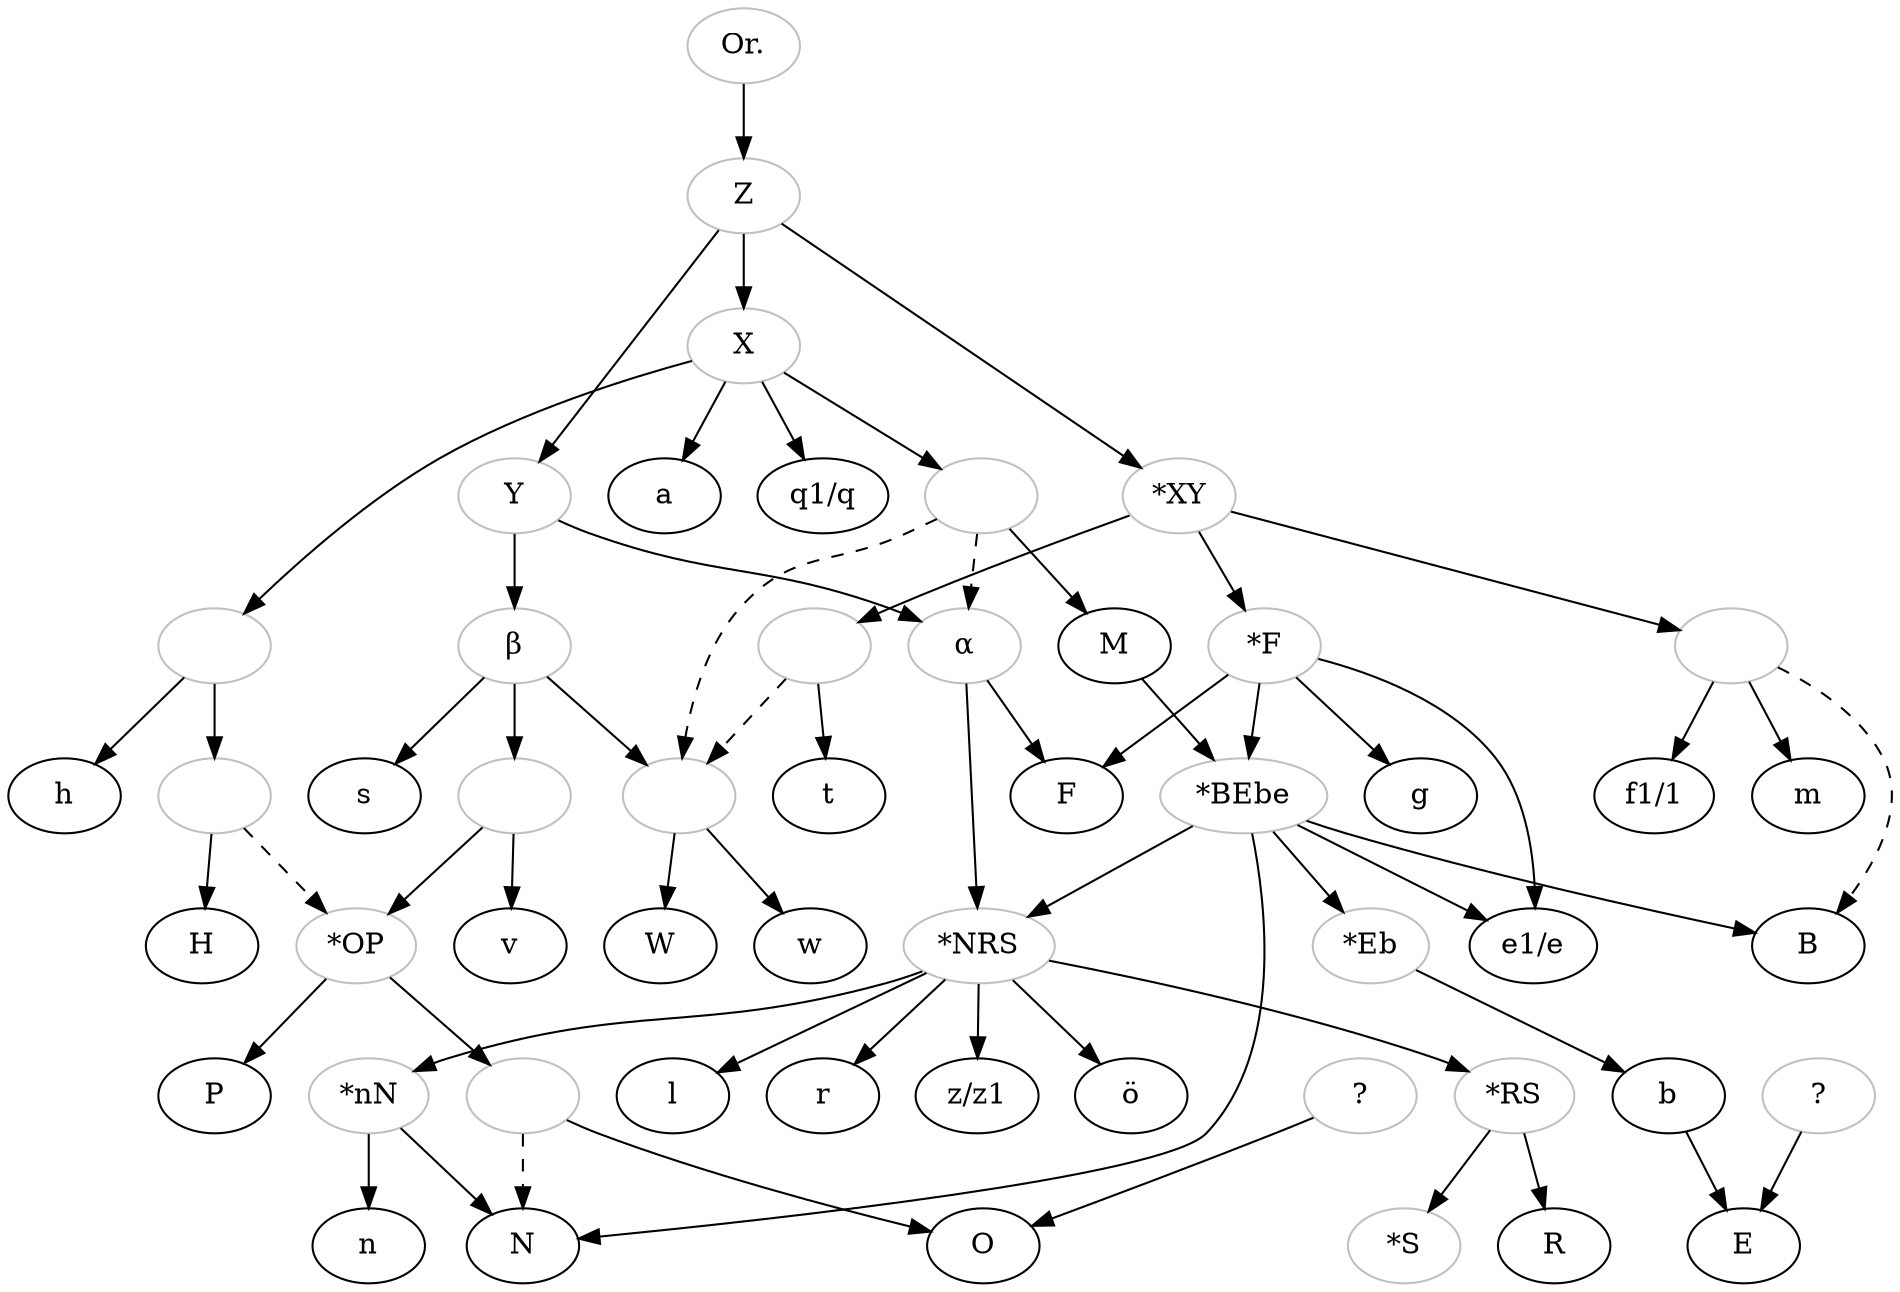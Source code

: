digraph {

    original[color="grey", label="Or."]
    archetyp[color="grey", label="Z"]
    X[color="grey"]
    starXY[color="grey", label="*XY"]
    Y[color="grey"]
    1[color="grey", label=""]
    q1slashq[label="q1/q"]
    2[color="grey", label=""]
    f1slashf[label="f1/1"]
    starF[color="grey", label="*F"]
    alpha[color="grey", label="α"]
    beta[color="grey", label="β"]
    starBEbe[color="grey", label="*BEbe"]
    starEb[color="grey", label="*Eb"]
    questionprime[color="grey", label="?"]
    e1slashe[label="e1/e"]
    starNRS[color="grey", label="*NRS"]
    starnN[color="grey", label="*nN"]
    zslashz1[label="z/z1"]
    oe[label="ö"]
    starRS[color="grey", label="*RS"]
    starS[color="grey", label="*S"]
    4[color="grey", label=""]
    5[color="grey", label=""]
    starOP[color="grey", label="*OP"]
    questionsec[color="grey", label="?"]
    6[color="grey", label=""]
    preH[color="grey", label=""]
    preM[color="grey", label=""]
    pret[color="grey", label=""]
	

   original -> archetyp
   archetyp -> X
   archetyp -> starXY
   archetyp -> Y

   X -> 1
   X -> a
   X -> q1slashq
   X -> preM
   preM -> M

   1 -> preH
   preH -> H
   1 -> h

   starXY -> 2
   starXY -> starF
   starXY -> pret
   pret -> t

   2 -> m
   2 -> f1slashf

   Y -> beta
   Y -> alpha

   M -> starBEbe

   starF -> starBEbe
   starF -> e1slashe
   starF -> F
   starF -> g

   starBEbe -> starEb
   starBEbe -> e1slashe
   starBEbe -> N
   starBEbe -> starNRS
   starBEbe -> B

   starEb -> b

   b -> E

   questionprime -> E

   alpha -> F 
   alpha -> starNRS

   starNRS -> starnN
   starNRS -> l
   starNRS -> r
   starNRS -> zslashz1
   starNRS -> oe
   starNRS -> starRS

   starnN -> n
   starnN -> N

   starRS -> R
   starRS -> starS

   beta -> s
   beta -> 5
   beta -> 4

   4 -> w
   4 -> W

   5 -> v
   5 -> starOP

   starOP -> P
   starOP -> 6

   6 -> O

   questionsec -> O

   preH -> starOP [style="dashed"]
   preM -> alpha [style="dashed"]
   preM -> 4 [style="dashed"]
   2 -> B [style="dashed"]
   pret -> 4 [style="dashed"]
   6 -> N [style="dashed"]

}
